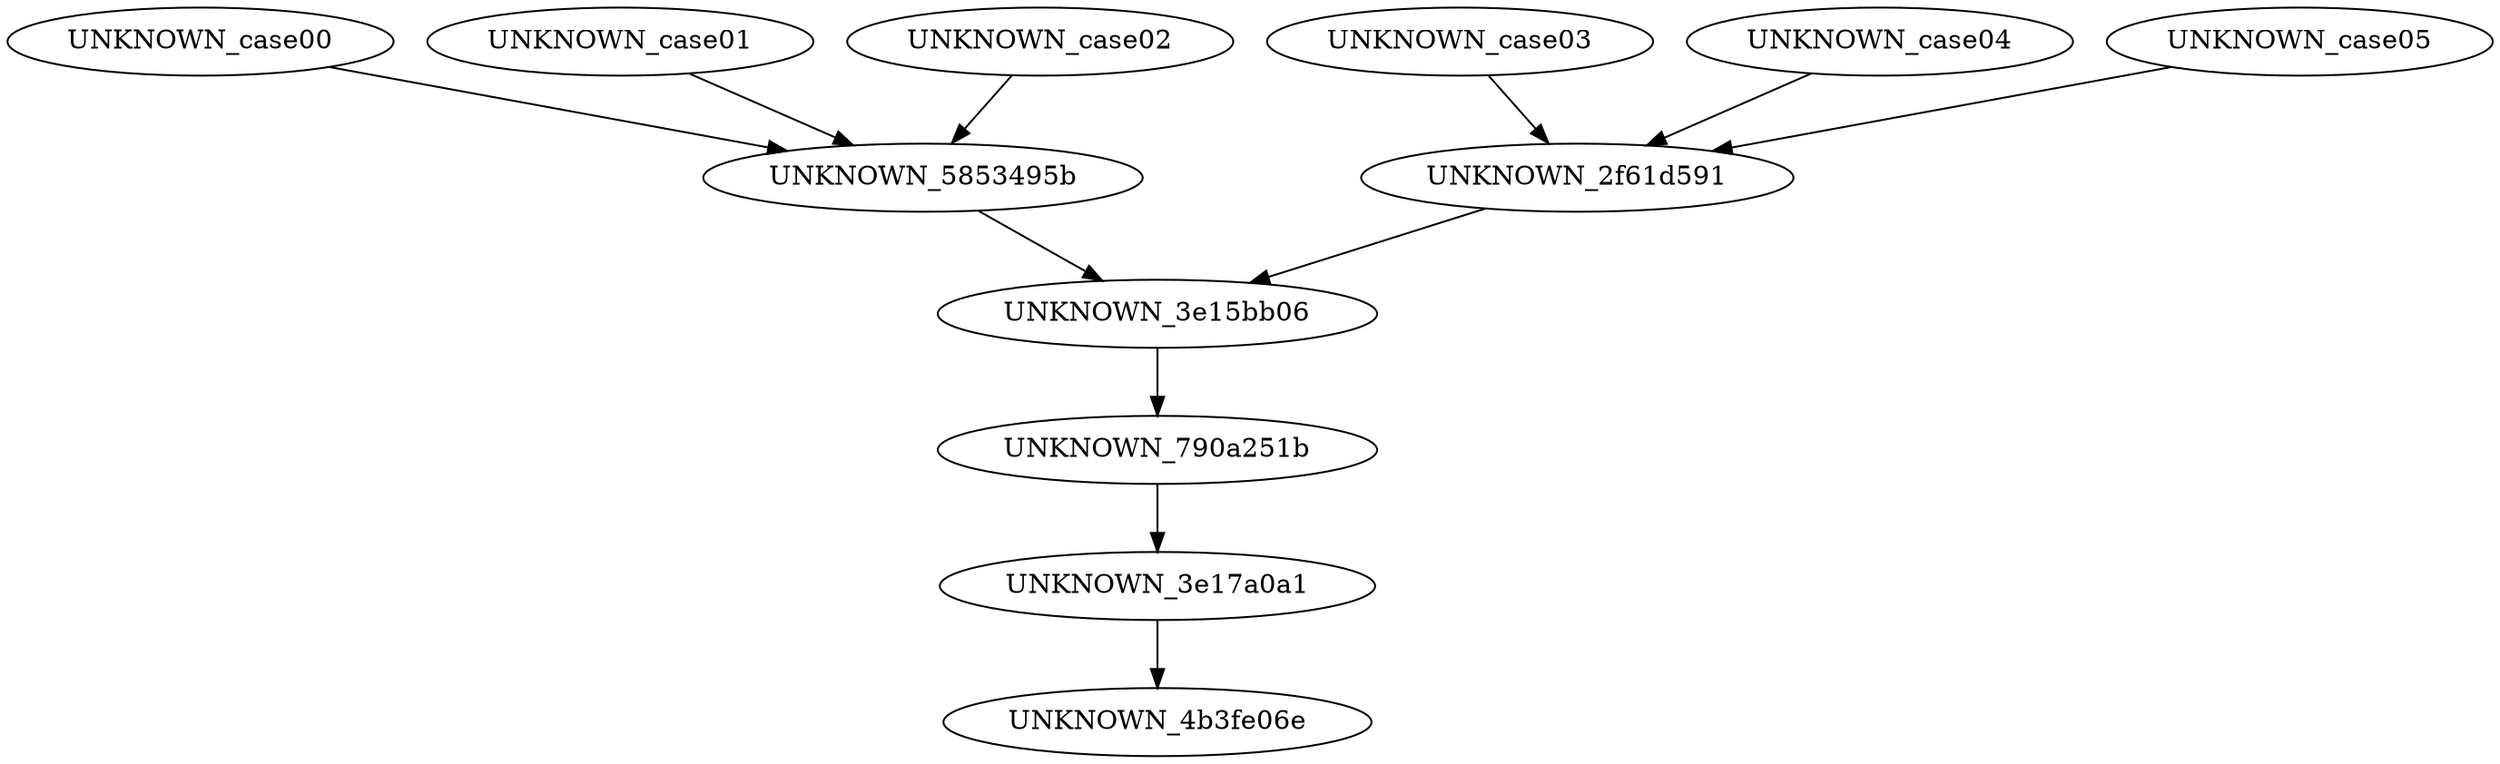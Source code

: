 digraph G {
	UNKNOWN_case00 -> UNKNOWN_5853495b;
	UNKNOWN_case01 -> UNKNOWN_5853495b;
	UNKNOWN_case02 -> UNKNOWN_5853495b;
	UNKNOWN_case03 -> UNKNOWN_2f61d591;
	UNKNOWN_case04 -> UNKNOWN_2f61d591;
	UNKNOWN_case05 -> UNKNOWN_2f61d591;
	UNKNOWN_5853495b -> UNKNOWN_3e15bb06;
	UNKNOWN_2f61d591 -> UNKNOWN_3e15bb06;
	UNKNOWN_3e15bb06 -> UNKNOWN_790a251b;
	UNKNOWN_790a251b -> UNKNOWN_3e17a0a1;
	UNKNOWN_3e17a0a1 -> UNKNOWN_4b3fe06e;
}

